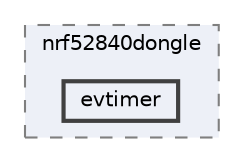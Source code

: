 digraph "/home/mj/Desktop/IoT-Chat-Digitalization/Dongle/gnrc_border_router/bin/nrf52840dongle/evtimer"
{
 // LATEX_PDF_SIZE
  bgcolor="transparent";
  edge [fontname=Helvetica,fontsize=10,labelfontname=Helvetica,labelfontsize=10];
  node [fontname=Helvetica,fontsize=10,shape=box,height=0.2,width=0.4];
  compound=true
  subgraph clusterdir_9941f7556d96a0e17fefe82cd217bc3a {
    graph [ bgcolor="#edf0f7", pencolor="grey50", label="nrf52840dongle", fontname=Helvetica,fontsize=10 style="filled,dashed", URL="dir_9941f7556d96a0e17fefe82cd217bc3a.html",tooltip=""]
  dir_8680b1060053a21413eaf489fa9caf00 [label="evtimer", fillcolor="#edf0f7", color="grey25", style="filled,bold", URL="dir_8680b1060053a21413eaf489fa9caf00.html",tooltip=""];
  }
}
